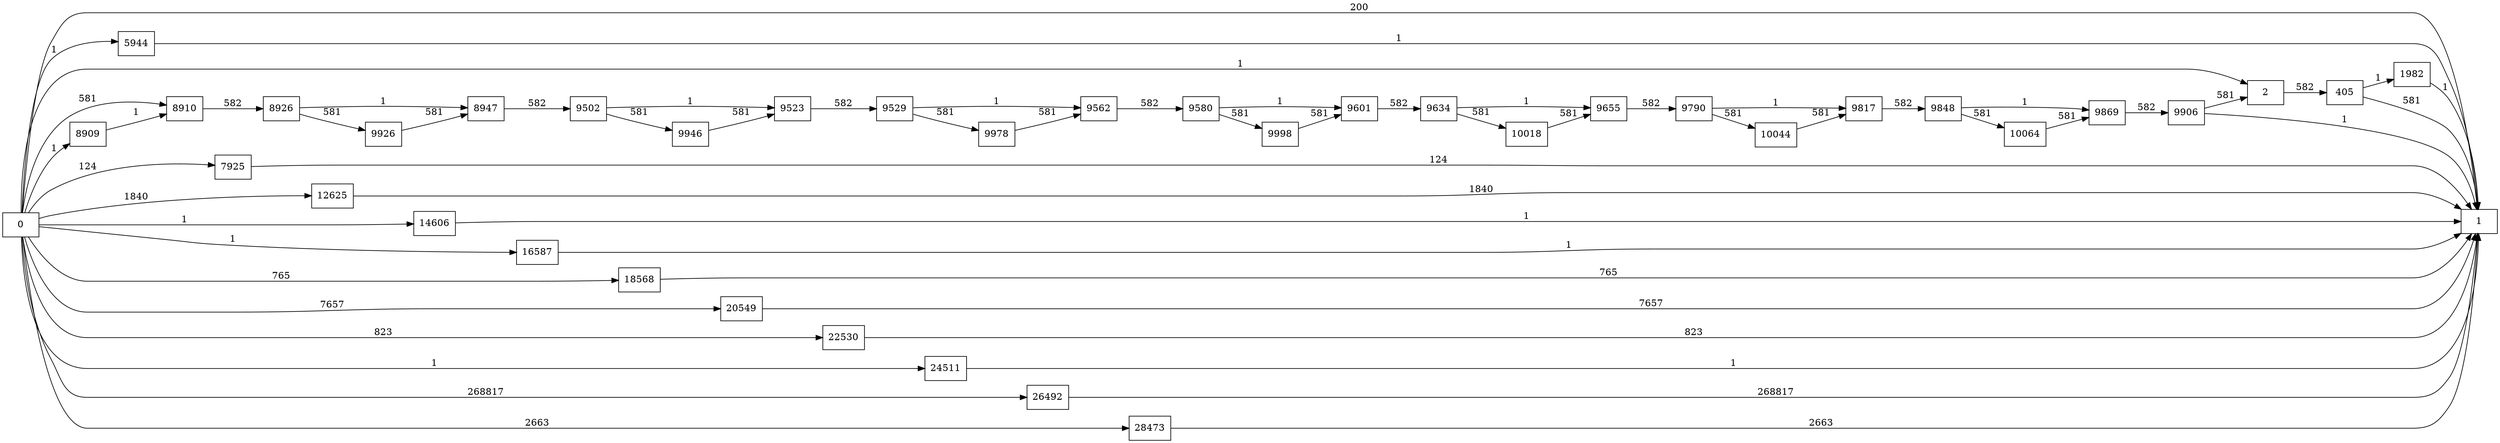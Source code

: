 digraph {
	graph [rankdir=LR]
	node [shape=rectangle]
	2 -> 405 [label=582]
	405 -> 1 [label=581]
	405 -> 1982 [label=1]
	1982 -> 1 [label=1]
	5944 -> 1 [label=1]
	7925 -> 1 [label=124]
	8909 -> 8910 [label=1]
	8910 -> 8926 [label=582]
	8926 -> 8947 [label=1]
	8926 -> 9926 [label=581]
	8947 -> 9502 [label=582]
	9502 -> 9523 [label=1]
	9502 -> 9946 [label=581]
	9523 -> 9529 [label=582]
	9529 -> 9562 [label=1]
	9529 -> 9978 [label=581]
	9562 -> 9580 [label=582]
	9580 -> 9601 [label=1]
	9580 -> 9998 [label=581]
	9601 -> 9634 [label=582]
	9634 -> 9655 [label=1]
	9634 -> 10018 [label=581]
	9655 -> 9790 [label=582]
	9790 -> 9817 [label=1]
	9790 -> 10044 [label=581]
	9817 -> 9848 [label=582]
	9848 -> 9869 [label=1]
	9848 -> 10064 [label=581]
	9869 -> 9906 [label=582]
	9906 -> 1 [label=1]
	9906 -> 2 [label=581]
	9926 -> 8947 [label=581]
	9946 -> 9523 [label=581]
	9978 -> 9562 [label=581]
	9998 -> 9601 [label=581]
	10018 -> 9655 [label=581]
	10044 -> 9817 [label=581]
	10064 -> 9869 [label=581]
	12625 -> 1 [label=1840]
	14606 -> 1 [label=1]
	16587 -> 1 [label=1]
	18568 -> 1 [label=765]
	20549 -> 1 [label=7657]
	22530 -> 1 [label=823]
	24511 -> 1 [label=1]
	26492 -> 1 [label=268817]
	28473 -> 1 [label=2663]
	0 -> 2 [label=1]
	0 -> 8910 [label=581]
	0 -> 1 [label=200]
	0 -> 5944 [label=1]
	0 -> 7925 [label=124]
	0 -> 8909 [label=1]
	0 -> 12625 [label=1840]
	0 -> 14606 [label=1]
	0 -> 16587 [label=1]
	0 -> 18568 [label=765]
	0 -> 20549 [label=7657]
	0 -> 22530 [label=823]
	0 -> 24511 [label=1]
	0 -> 26492 [label=268817]
	0 -> 28473 [label=2663]
}
